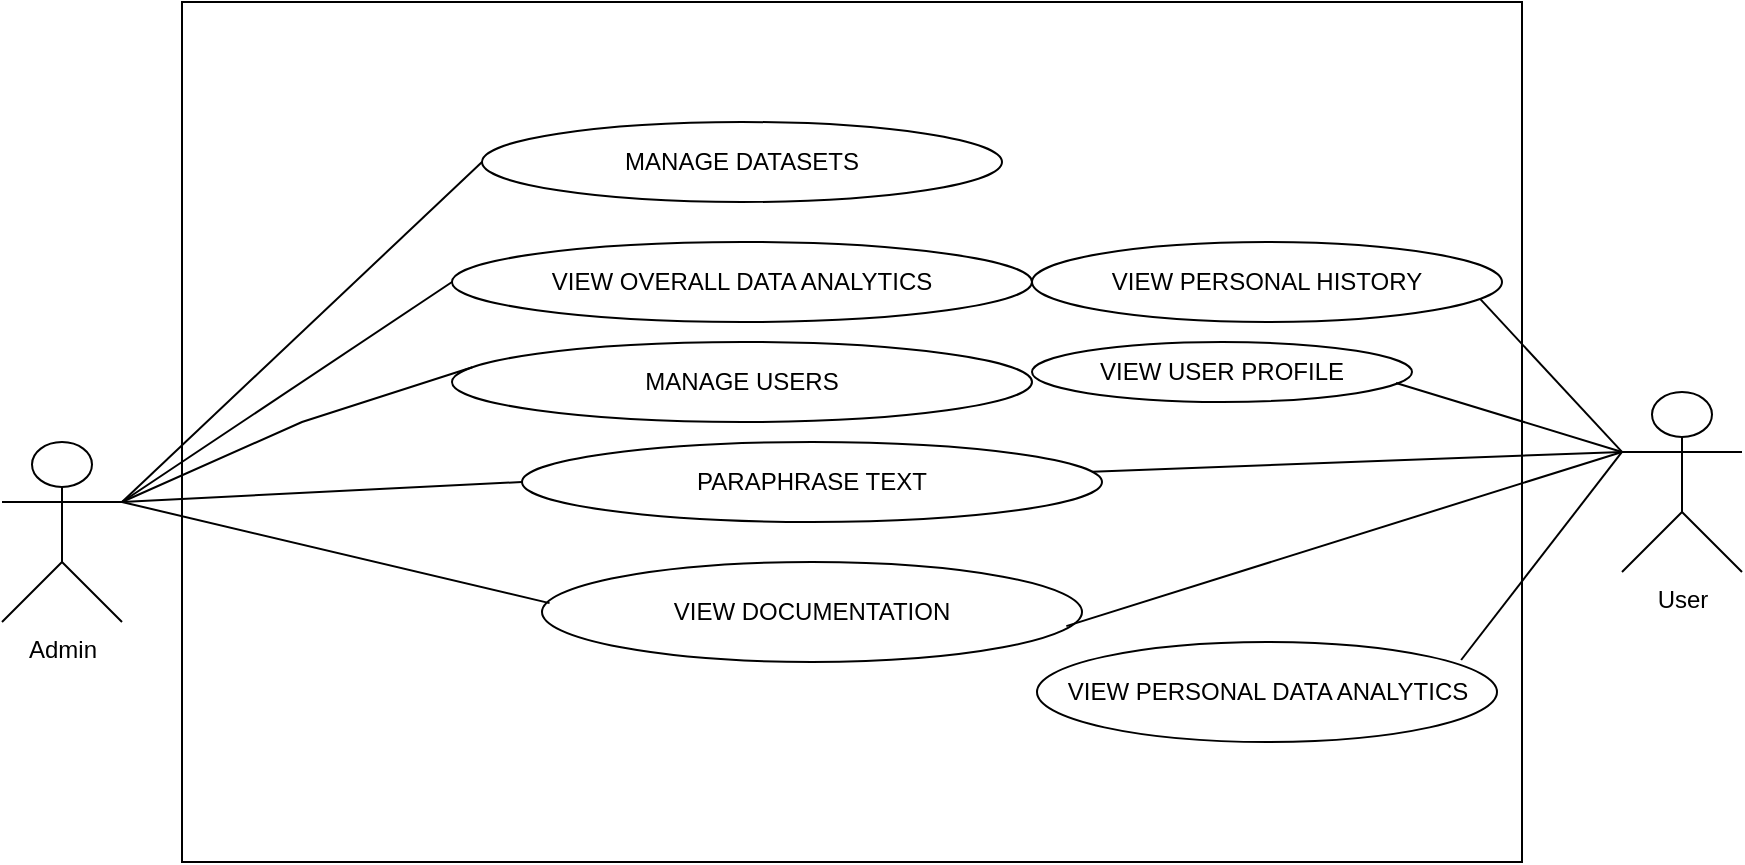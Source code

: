 <mxfile version="20.8.0" type="github">
  <diagram id="drltgcuYzXrYDFVIjzMi" name="Page-1">
    <mxGraphModel dx="1136" dy="620" grid="1" gridSize="10" guides="1" tooltips="1" connect="1" arrows="1" fold="1" page="1" pageScale="1" pageWidth="1400" pageHeight="850" math="0" shadow="0">
      <root>
        <mxCell id="0" />
        <mxCell id="1" parent="0" />
        <mxCell id="rTlkcewEFIC8us19G5Wp-43" value="" style="rounded=0;whiteSpace=wrap;html=1;" vertex="1" parent="1">
          <mxGeometry x="170" y="170" width="670" height="430" as="geometry" />
        </mxCell>
        <mxCell id="rTlkcewEFIC8us19G5Wp-1" value="Admin" style="shape=umlActor;verticalLabelPosition=bottom;verticalAlign=top;html=1;outlineConnect=0;" vertex="1" parent="1">
          <mxGeometry x="80" y="390" width="60" height="90" as="geometry" />
        </mxCell>
        <mxCell id="rTlkcewEFIC8us19G5Wp-4" value="User" style="shape=umlActor;verticalLabelPosition=bottom;verticalAlign=top;html=1;outlineConnect=0;" vertex="1" parent="1">
          <mxGeometry x="890" y="365" width="60" height="90" as="geometry" />
        </mxCell>
        <mxCell id="rTlkcewEFIC8us19G5Wp-6" value="MANAGE DATASETS" style="ellipse;whiteSpace=wrap;html=1;" vertex="1" parent="1">
          <mxGeometry x="320" y="230" width="260" height="40" as="geometry" />
        </mxCell>
        <mxCell id="rTlkcewEFIC8us19G5Wp-7" value="VIEW OVERALL DATA ANALYTICS" style="ellipse;whiteSpace=wrap;html=1;" vertex="1" parent="1">
          <mxGeometry x="305" y="290" width="290" height="40" as="geometry" />
        </mxCell>
        <mxCell id="rTlkcewEFIC8us19G5Wp-14" value="" style="endArrow=none;html=1;rounded=0;entryX=0;entryY=0.5;entryDx=0;entryDy=0;exitX=1;exitY=0.333;exitDx=0;exitDy=0;exitPerimeter=0;" edge="1" parent="1" source="rTlkcewEFIC8us19G5Wp-1" target="rTlkcewEFIC8us19G5Wp-6">
          <mxGeometry width="50" height="50" relative="1" as="geometry">
            <mxPoint x="150" y="420" as="sourcePoint" />
            <mxPoint x="190" y="350" as="targetPoint" />
          </mxGeometry>
        </mxCell>
        <mxCell id="rTlkcewEFIC8us19G5Wp-15" value="" style="endArrow=none;html=1;rounded=0;entryX=0;entryY=0.5;entryDx=0;entryDy=0;" edge="1" parent="1" target="rTlkcewEFIC8us19G5Wp-7">
          <mxGeometry width="50" height="50" relative="1" as="geometry">
            <mxPoint x="140" y="420" as="sourcePoint" />
            <mxPoint x="190" y="350" as="targetPoint" />
          </mxGeometry>
        </mxCell>
        <mxCell id="rTlkcewEFIC8us19G5Wp-17" value="PARAPHRASE TEXT" style="ellipse;whiteSpace=wrap;html=1;" vertex="1" parent="1">
          <mxGeometry x="340" y="390" width="290" height="40" as="geometry" />
        </mxCell>
        <mxCell id="rTlkcewEFIC8us19G5Wp-18" value="" style="endArrow=none;html=1;rounded=0;exitX=1;exitY=0.333;exitDx=0;exitDy=0;exitPerimeter=0;entryX=0;entryY=0.5;entryDx=0;entryDy=0;" edge="1" parent="1" source="rTlkcewEFIC8us19G5Wp-1" target="rTlkcewEFIC8us19G5Wp-17">
          <mxGeometry width="50" height="50" relative="1" as="geometry">
            <mxPoint x="510" y="310" as="sourcePoint" />
            <mxPoint x="560" y="260" as="targetPoint" />
          </mxGeometry>
        </mxCell>
        <mxCell id="rTlkcewEFIC8us19G5Wp-19" value="" style="endArrow=none;html=1;rounded=0;entryX=0;entryY=0.333;entryDx=0;entryDy=0;entryPerimeter=0;" edge="1" parent="1" source="rTlkcewEFIC8us19G5Wp-17" target="rTlkcewEFIC8us19G5Wp-4">
          <mxGeometry width="50" height="50" relative="1" as="geometry">
            <mxPoint x="630" y="390" as="sourcePoint" />
            <mxPoint x="680" y="340" as="targetPoint" />
          </mxGeometry>
        </mxCell>
        <mxCell id="rTlkcewEFIC8us19G5Wp-21" style="edgeStyle=orthogonalEdgeStyle;rounded=0;orthogonalLoop=1;jettySize=auto;html=1;exitX=0.5;exitY=1;exitDx=0;exitDy=0;" edge="1" parent="1">
          <mxGeometry relative="1" as="geometry">
            <mxPoint x="450" y="340" as="sourcePoint" />
            <mxPoint x="450" y="340" as="targetPoint" />
          </mxGeometry>
        </mxCell>
        <mxCell id="rTlkcewEFIC8us19G5Wp-23" value="MANAGE USERS" style="ellipse;whiteSpace=wrap;html=1;" vertex="1" parent="1">
          <mxGeometry x="305" y="340" width="290" height="40" as="geometry" />
        </mxCell>
        <mxCell id="rTlkcewEFIC8us19G5Wp-26" value="VIEW DOCUMENTATION" style="ellipse;whiteSpace=wrap;html=1;" vertex="1" parent="1">
          <mxGeometry x="350" y="450" width="270" height="50" as="geometry" />
        </mxCell>
        <mxCell id="rTlkcewEFIC8us19G5Wp-28" value="" style="endArrow=none;html=1;rounded=0;entryX=0.014;entryY=0.411;entryDx=0;entryDy=0;entryPerimeter=0;" edge="1" parent="1" target="rTlkcewEFIC8us19G5Wp-26">
          <mxGeometry width="50" height="50" relative="1" as="geometry">
            <mxPoint x="140" y="420" as="sourcePoint" />
            <mxPoint x="190" y="370" as="targetPoint" />
          </mxGeometry>
        </mxCell>
        <mxCell id="rTlkcewEFIC8us19G5Wp-29" value="" style="endArrow=none;html=1;rounded=0;entryX=0.95;entryY=0.689;entryDx=0;entryDy=0;entryPerimeter=0;exitX=0;exitY=0.333;exitDx=0;exitDy=0;exitPerimeter=0;" edge="1" parent="1" source="rTlkcewEFIC8us19G5Wp-4" target="rTlkcewEFIC8us19G5Wp-35">
          <mxGeometry width="50" height="50" relative="1" as="geometry">
            <mxPoint x="880" y="390" as="sourcePoint" />
            <mxPoint x="840" y="270" as="targetPoint" />
          </mxGeometry>
        </mxCell>
        <mxCell id="rTlkcewEFIC8us19G5Wp-31" value="" style="endArrow=none;html=1;rounded=0;entryX=0;entryY=0.333;entryDx=0;entryDy=0;entryPerimeter=0;exitX=0.971;exitY=0.641;exitDx=0;exitDy=0;exitPerimeter=0;" edge="1" parent="1" source="rTlkcewEFIC8us19G5Wp-26" target="rTlkcewEFIC8us19G5Wp-4">
          <mxGeometry width="50" height="50" relative="1" as="geometry">
            <mxPoint x="610" y="510" as="sourcePoint" />
            <mxPoint x="660" y="460" as="targetPoint" />
          </mxGeometry>
        </mxCell>
        <mxCell id="rTlkcewEFIC8us19G5Wp-34" value="" style="endArrow=none;html=1;rounded=0;entryX=0.035;entryY=0.316;entryDx=0;entryDy=0;entryPerimeter=0;" edge="1" parent="1" target="rTlkcewEFIC8us19G5Wp-23">
          <mxGeometry width="50" height="50" relative="1" as="geometry">
            <mxPoint x="140" y="420" as="sourcePoint" />
            <mxPoint x="200" y="335" as="targetPoint" />
            <Array as="points">
              <mxPoint x="230" y="380" />
            </Array>
          </mxGeometry>
        </mxCell>
        <mxCell id="rTlkcewEFIC8us19G5Wp-35" value="VIEW PERSONAL HISTORY" style="ellipse;whiteSpace=wrap;html=1;" vertex="1" parent="1">
          <mxGeometry x="595" y="290" width="235" height="40" as="geometry" />
        </mxCell>
        <mxCell id="rTlkcewEFIC8us19G5Wp-36" value="VIEW USER PROFILE" style="ellipse;whiteSpace=wrap;html=1;" vertex="1" parent="1">
          <mxGeometry x="595" y="340" width="190" height="30" as="geometry" />
        </mxCell>
        <mxCell id="rTlkcewEFIC8us19G5Wp-38" value="" style="endArrow=none;html=1;rounded=0;exitX=0.958;exitY=0.682;exitDx=0;exitDy=0;exitPerimeter=0;entryX=0;entryY=0.333;entryDx=0;entryDy=0;entryPerimeter=0;" edge="1" parent="1" source="rTlkcewEFIC8us19G5Wp-36" target="rTlkcewEFIC8us19G5Wp-4">
          <mxGeometry width="50" height="50" relative="1" as="geometry">
            <mxPoint x="790" y="370" as="sourcePoint" />
            <mxPoint x="880" y="400" as="targetPoint" />
          </mxGeometry>
        </mxCell>
        <mxCell id="rTlkcewEFIC8us19G5Wp-41" value="VIEW PERSONAL DATA ANALYTICS" style="ellipse;whiteSpace=wrap;html=1;" vertex="1" parent="1">
          <mxGeometry x="597.5" y="490" width="230" height="50" as="geometry" />
        </mxCell>
        <mxCell id="rTlkcewEFIC8us19G5Wp-42" value="" style="endArrow=none;html=1;rounded=0;exitX=0.922;exitY=0.18;exitDx=0;exitDy=0;exitPerimeter=0;entryX=0;entryY=0.333;entryDx=0;entryDy=0;entryPerimeter=0;" edge="1" parent="1" source="rTlkcewEFIC8us19G5Wp-41" target="rTlkcewEFIC8us19G5Wp-4">
          <mxGeometry width="50" height="50" relative="1" as="geometry">
            <mxPoint x="510" y="360" as="sourcePoint" />
            <mxPoint x="880" y="400" as="targetPoint" />
          </mxGeometry>
        </mxCell>
      </root>
    </mxGraphModel>
  </diagram>
</mxfile>
